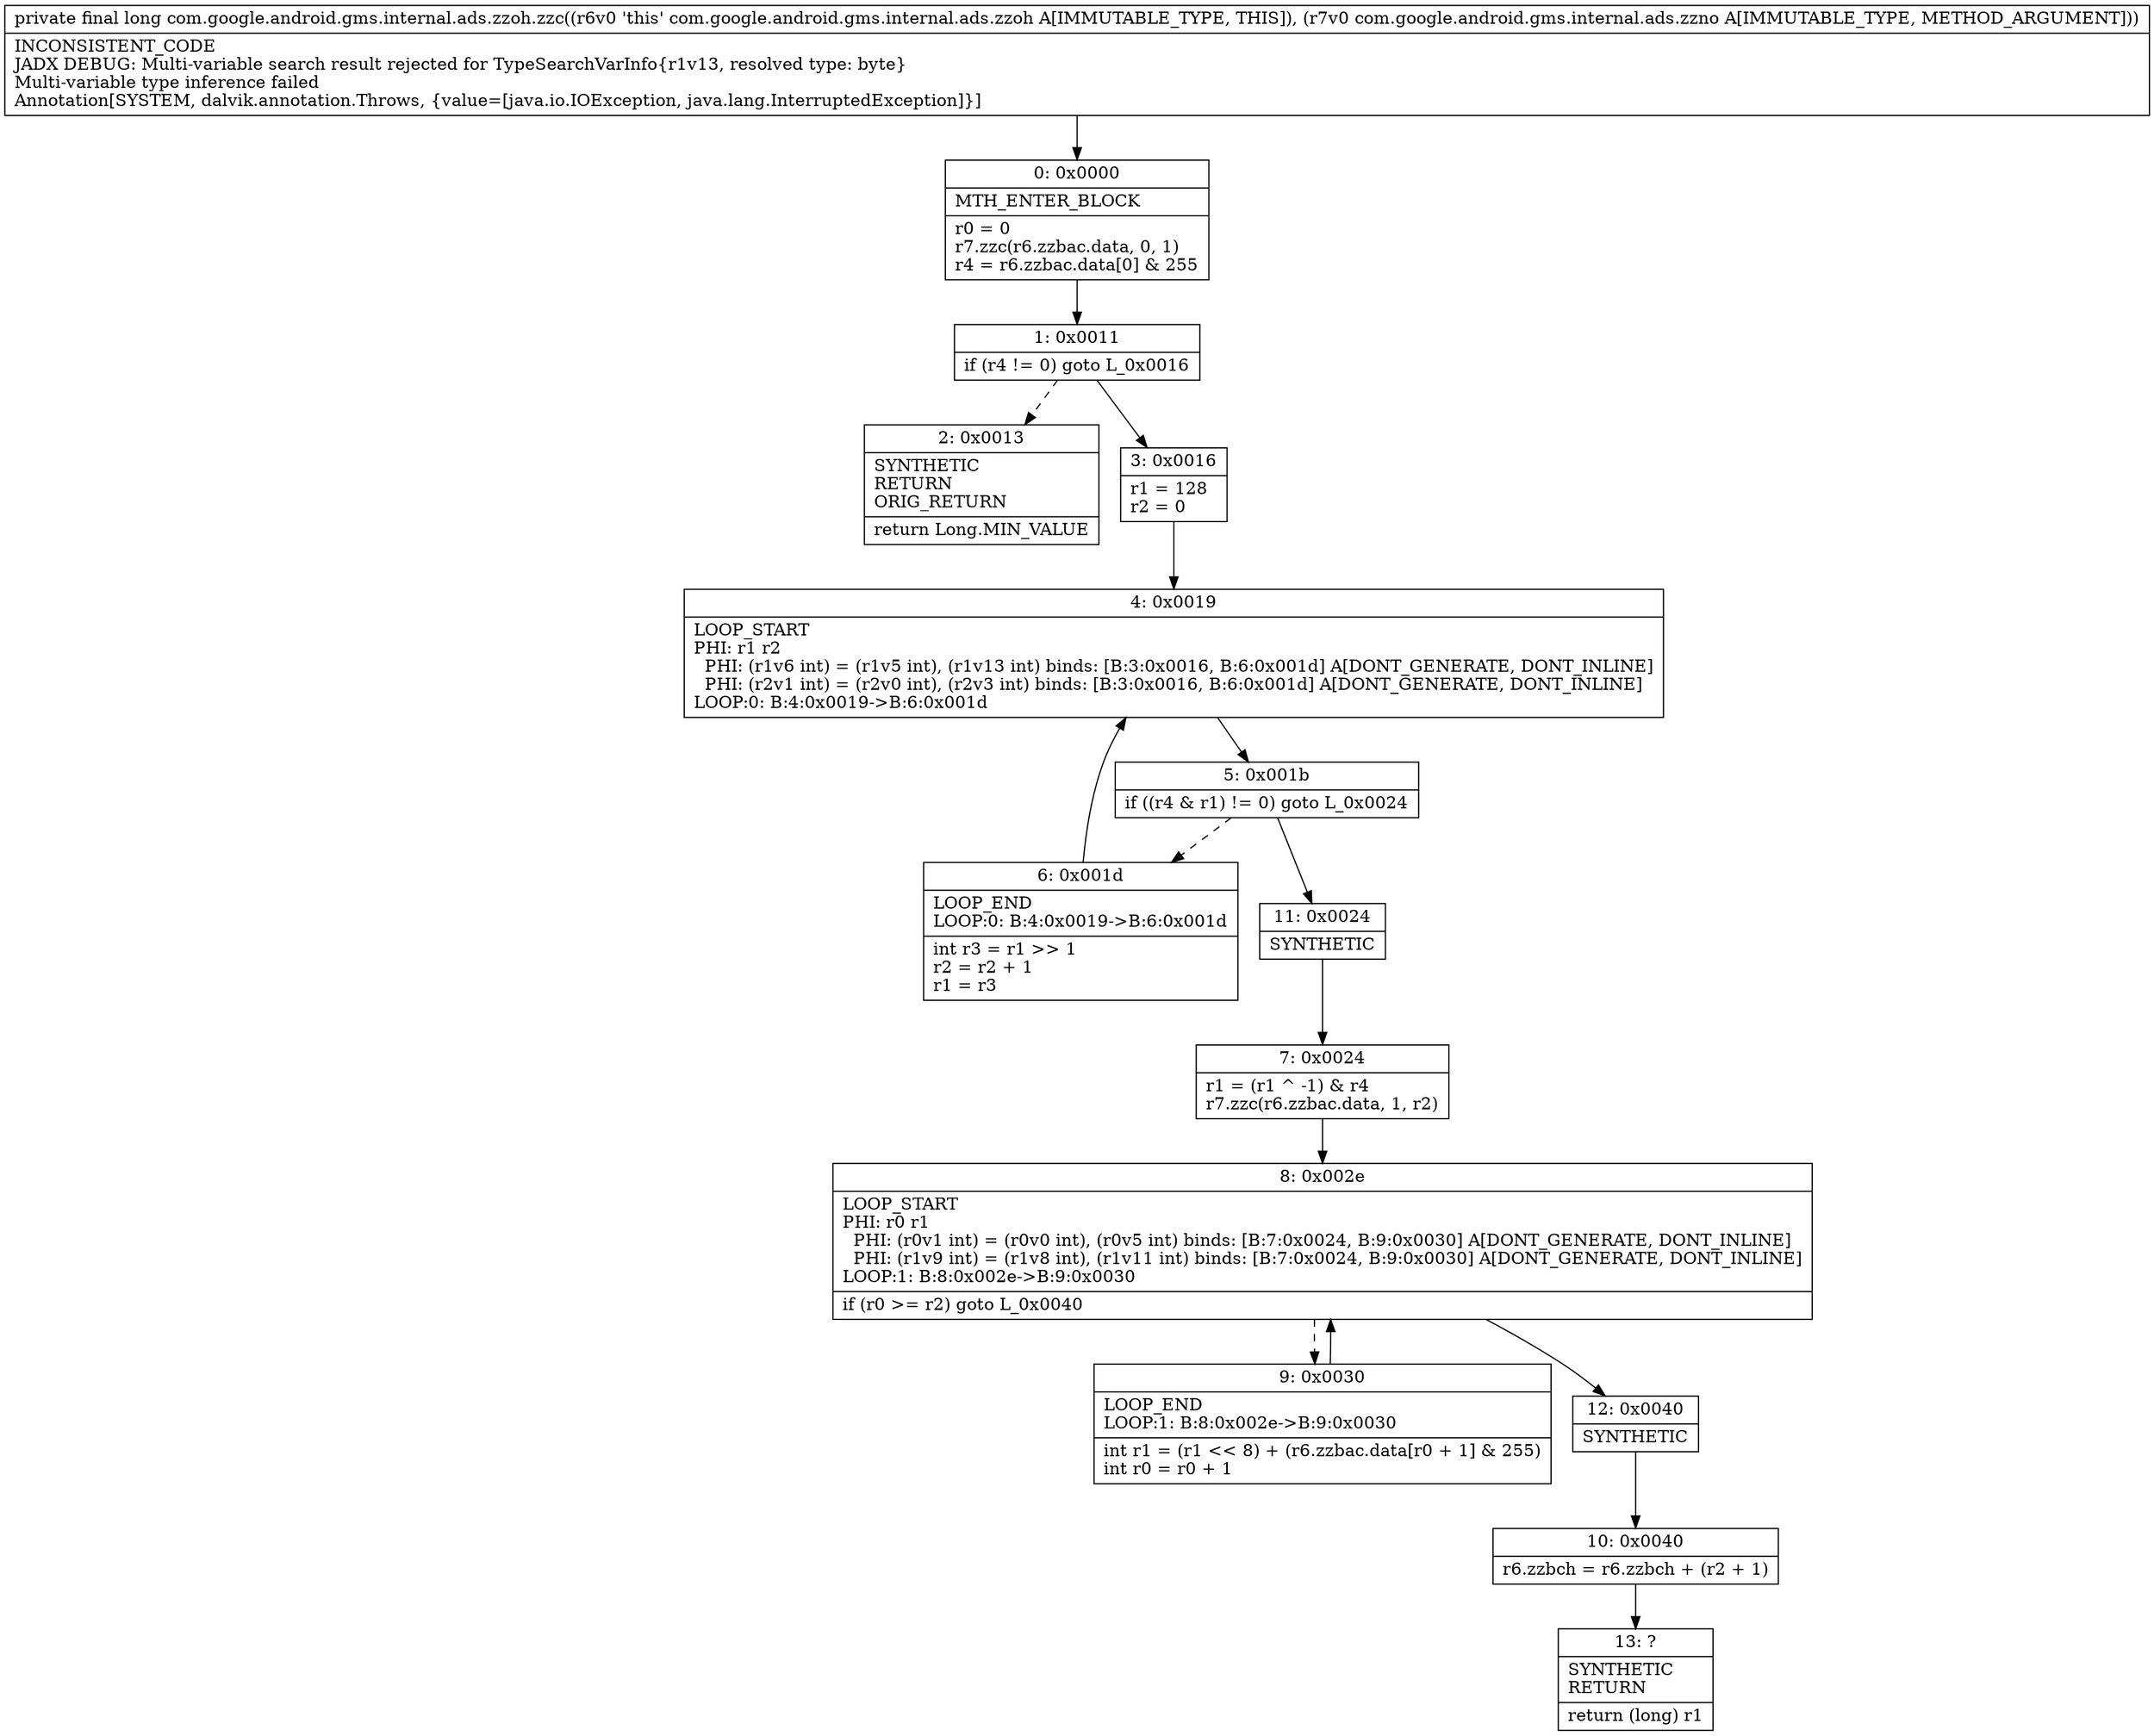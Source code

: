 digraph "CFG forcom.google.android.gms.internal.ads.zzoh.zzc(Lcom\/google\/android\/gms\/internal\/ads\/zzno;)J" {
Node_0 [shape=record,label="{0\:\ 0x0000|MTH_ENTER_BLOCK\l|r0 = 0\lr7.zzc(r6.zzbac.data, 0, 1)\lr4 = r6.zzbac.data[0] & 255\l}"];
Node_1 [shape=record,label="{1\:\ 0x0011|if (r4 != 0) goto L_0x0016\l}"];
Node_2 [shape=record,label="{2\:\ 0x0013|SYNTHETIC\lRETURN\lORIG_RETURN\l|return Long.MIN_VALUE\l}"];
Node_3 [shape=record,label="{3\:\ 0x0016|r1 = 128\lr2 = 0\l}"];
Node_4 [shape=record,label="{4\:\ 0x0019|LOOP_START\lPHI: r1 r2 \l  PHI: (r1v6 int) = (r1v5 int), (r1v13 int) binds: [B:3:0x0016, B:6:0x001d] A[DONT_GENERATE, DONT_INLINE]\l  PHI: (r2v1 int) = (r2v0 int), (r2v3 int) binds: [B:3:0x0016, B:6:0x001d] A[DONT_GENERATE, DONT_INLINE]\lLOOP:0: B:4:0x0019\-\>B:6:0x001d\l}"];
Node_5 [shape=record,label="{5\:\ 0x001b|if ((r4 & r1) != 0) goto L_0x0024\l}"];
Node_6 [shape=record,label="{6\:\ 0x001d|LOOP_END\lLOOP:0: B:4:0x0019\-\>B:6:0x001d\l|int r3 = r1 \>\> 1\lr2 = r2 + 1\lr1 = r3\l}"];
Node_7 [shape=record,label="{7\:\ 0x0024|r1 = (r1 ^ \-1) & r4\lr7.zzc(r6.zzbac.data, 1, r2)\l}"];
Node_8 [shape=record,label="{8\:\ 0x002e|LOOP_START\lPHI: r0 r1 \l  PHI: (r0v1 int) = (r0v0 int), (r0v5 int) binds: [B:7:0x0024, B:9:0x0030] A[DONT_GENERATE, DONT_INLINE]\l  PHI: (r1v9 int) = (r1v8 int), (r1v11 int) binds: [B:7:0x0024, B:9:0x0030] A[DONT_GENERATE, DONT_INLINE]\lLOOP:1: B:8:0x002e\-\>B:9:0x0030\l|if (r0 \>= r2) goto L_0x0040\l}"];
Node_9 [shape=record,label="{9\:\ 0x0030|LOOP_END\lLOOP:1: B:8:0x002e\-\>B:9:0x0030\l|int r1 = (r1 \<\< 8) + (r6.zzbac.data[r0 + 1] & 255)\lint r0 = r0 + 1\l}"];
Node_10 [shape=record,label="{10\:\ 0x0040|r6.zzbch = r6.zzbch + (r2 + 1)\l}"];
Node_11 [shape=record,label="{11\:\ 0x0024|SYNTHETIC\l}"];
Node_12 [shape=record,label="{12\:\ 0x0040|SYNTHETIC\l}"];
Node_13 [shape=record,label="{13\:\ ?|SYNTHETIC\lRETURN\l|return (long) r1\l}"];
MethodNode[shape=record,label="{private final long com.google.android.gms.internal.ads.zzoh.zzc((r6v0 'this' com.google.android.gms.internal.ads.zzoh A[IMMUTABLE_TYPE, THIS]), (r7v0 com.google.android.gms.internal.ads.zzno A[IMMUTABLE_TYPE, METHOD_ARGUMENT]))  | INCONSISTENT_CODE\lJADX DEBUG: Multi\-variable search result rejected for TypeSearchVarInfo\{r1v13, resolved type: byte\}\lMulti\-variable type inference failed\lAnnotation[SYSTEM, dalvik.annotation.Throws, \{value=[java.io.IOException, java.lang.InterruptedException]\}]\l}"];
MethodNode -> Node_0;
Node_0 -> Node_1;
Node_1 -> Node_2[style=dashed];
Node_1 -> Node_3;
Node_3 -> Node_4;
Node_4 -> Node_5;
Node_5 -> Node_6[style=dashed];
Node_5 -> Node_11;
Node_6 -> Node_4;
Node_7 -> Node_8;
Node_8 -> Node_9[style=dashed];
Node_8 -> Node_12;
Node_9 -> Node_8;
Node_10 -> Node_13;
Node_11 -> Node_7;
Node_12 -> Node_10;
}

